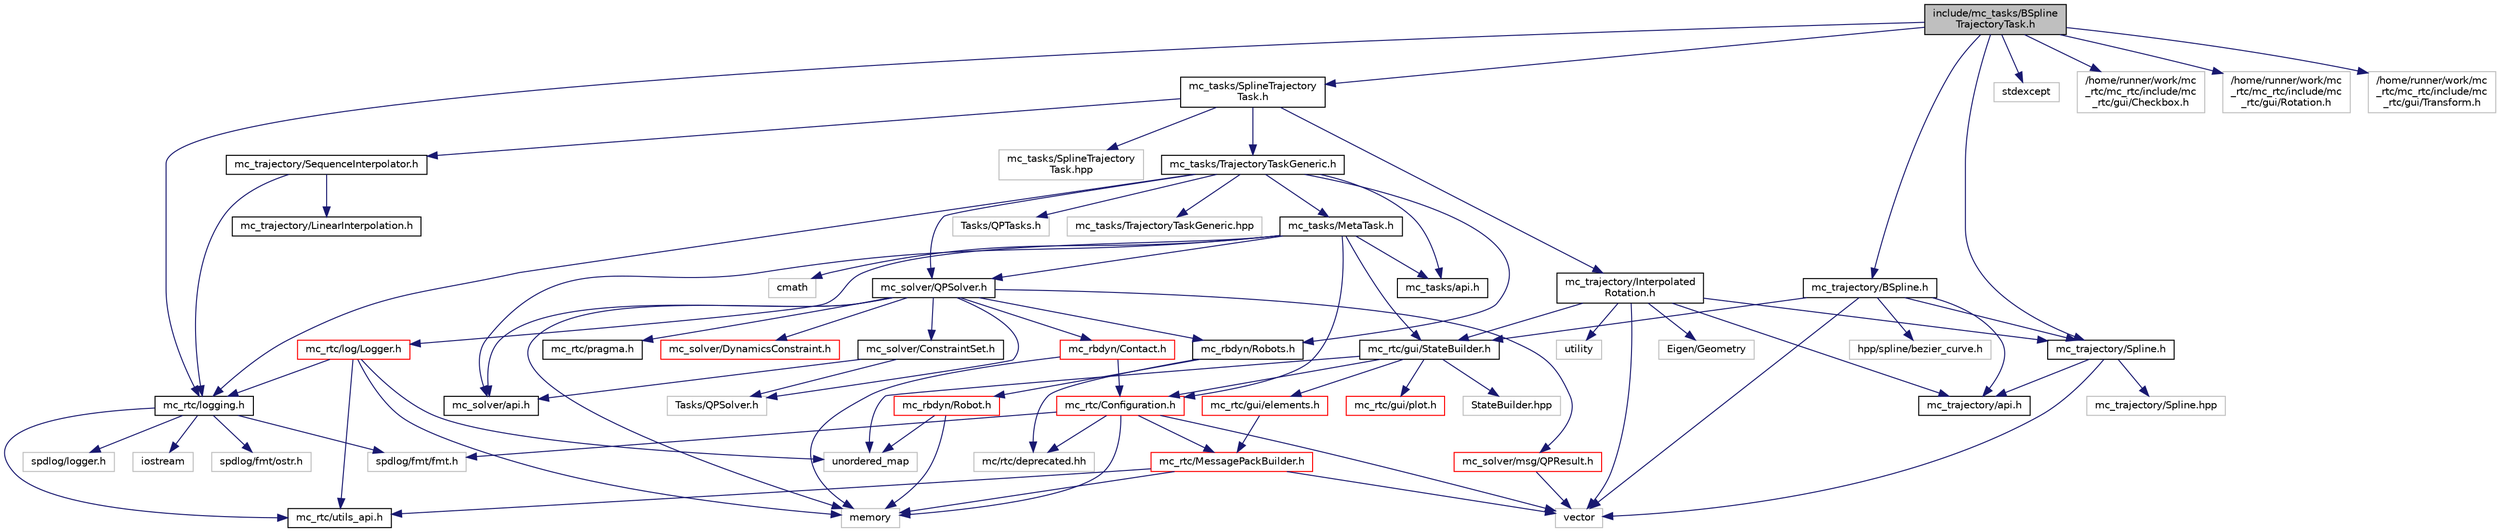 digraph "include/mc_tasks/BSplineTrajectoryTask.h"
{
 // INTERACTIVE_SVG=YES
  edge [fontname="Helvetica",fontsize="10",labelfontname="Helvetica",labelfontsize="10"];
  node [fontname="Helvetica",fontsize="10",shape=record];
  Node0 [label="include/mc_tasks/BSpline\lTrajectoryTask.h",height=0.2,width=0.4,color="black", fillcolor="grey75", style="filled", fontcolor="black"];
  Node0 -> Node1 [color="midnightblue",fontsize="10",style="solid",fontname="Helvetica"];
  Node1 [label="mc_tasks/SplineTrajectory\lTask.h",height=0.2,width=0.4,color="black", fillcolor="white", style="filled",URL="$SplineTrajectoryTask_8h.html"];
  Node1 -> Node2 [color="midnightblue",fontsize="10",style="solid",fontname="Helvetica"];
  Node2 [label="mc_tasks/TrajectoryTaskGeneric.h",height=0.2,width=0.4,color="black", fillcolor="white", style="filled",URL="$TrajectoryTaskGeneric_8h.html"];
  Node2 -> Node3 [color="midnightblue",fontsize="10",style="solid",fontname="Helvetica"];
  Node3 [label="mc_rbdyn/Robots.h",height=0.2,width=0.4,color="black", fillcolor="white", style="filled",URL="$Robots_8h.html"];
  Node3 -> Node4 [color="midnightblue",fontsize="10",style="solid",fontname="Helvetica"];
  Node4 [label="mc_rbdyn/Robot.h",height=0.2,width=0.4,color="red", fillcolor="white", style="filled",URL="$mc__rbdyn_2Robot_8h.html"];
  Node4 -> Node13 [color="midnightblue",fontsize="10",style="solid",fontname="Helvetica"];
  Node13 [label="memory",height=0.2,width=0.4,color="grey75", fillcolor="white", style="filled"];
  Node4 -> Node53 [color="midnightblue",fontsize="10",style="solid",fontname="Helvetica"];
  Node53 [label="unordered_map",height=0.2,width=0.4,color="grey75", fillcolor="white", style="filled"];
  Node3 -> Node14 [color="midnightblue",fontsize="10",style="solid",fontname="Helvetica"];
  Node14 [label="mc/rtc/deprecated.hh",height=0.2,width=0.4,color="grey75", fillcolor="white", style="filled"];
  Node2 -> Node37 [color="midnightblue",fontsize="10",style="solid",fontname="Helvetica"];
  Node37 [label="mc_rtc/logging.h",height=0.2,width=0.4,color="black", fillcolor="white", style="filled",URL="$logging_8h.html"];
  Node37 -> Node20 [color="midnightblue",fontsize="10",style="solid",fontname="Helvetica"];
  Node20 [label="mc_rtc/utils_api.h",height=0.2,width=0.4,color="black", fillcolor="white", style="filled",URL="$utils__api_8h.html"];
  Node37 -> Node38 [color="midnightblue",fontsize="10",style="solid",fontname="Helvetica"];
  Node38 [label="iostream",height=0.2,width=0.4,color="grey75", fillcolor="white", style="filled"];
  Node37 -> Node29 [color="midnightblue",fontsize="10",style="solid",fontname="Helvetica"];
  Node29 [label="spdlog/fmt/fmt.h",height=0.2,width=0.4,color="grey75", fillcolor="white", style="filled"];
  Node37 -> Node39 [color="midnightblue",fontsize="10",style="solid",fontname="Helvetica"];
  Node39 [label="spdlog/fmt/ostr.h",height=0.2,width=0.4,color="grey75", fillcolor="white", style="filled"];
  Node37 -> Node40 [color="midnightblue",fontsize="10",style="solid",fontname="Helvetica"];
  Node40 [label="spdlog/logger.h",height=0.2,width=0.4,color="grey75", fillcolor="white", style="filled"];
  Node2 -> Node55 [color="midnightblue",fontsize="10",style="solid",fontname="Helvetica"];
  Node55 [label="mc_solver/QPSolver.h",height=0.2,width=0.4,color="black", fillcolor="white", style="filled",URL="$QPSolver_8h.html"];
  Node55 -> Node56 [color="midnightblue",fontsize="10",style="solid",fontname="Helvetica"];
  Node56 [label="mc_rbdyn/Contact.h",height=0.2,width=0.4,color="red", fillcolor="white", style="filled",URL="$mc__rbdyn_2Contact_8h.html"];
  Node56 -> Node18 [color="midnightblue",fontsize="10",style="solid",fontname="Helvetica"];
  Node18 [label="mc_rtc/Configuration.h",height=0.2,width=0.4,color="red", fillcolor="white", style="filled",URL="$mc__rtc_2Configuration_8h.html"];
  Node18 -> Node19 [color="midnightblue",fontsize="10",style="solid",fontname="Helvetica"];
  Node19 [label="mc_rtc/MessagePackBuilder.h",height=0.2,width=0.4,color="red", fillcolor="white", style="filled",URL="$MessagePackBuilder_8h.html"];
  Node19 -> Node20 [color="midnightblue",fontsize="10",style="solid",fontname="Helvetica"];
  Node19 -> Node13 [color="midnightblue",fontsize="10",style="solid",fontname="Helvetica"];
  Node19 -> Node26 [color="midnightblue",fontsize="10",style="solid",fontname="Helvetica"];
  Node26 [label="vector",height=0.2,width=0.4,color="grey75", fillcolor="white", style="filled"];
  Node18 -> Node14 [color="midnightblue",fontsize="10",style="solid",fontname="Helvetica"];
  Node18 -> Node13 [color="midnightblue",fontsize="10",style="solid",fontname="Helvetica"];
  Node18 -> Node29 [color="midnightblue",fontsize="10",style="solid",fontname="Helvetica"];
  Node18 -> Node26 [color="midnightblue",fontsize="10",style="solid",fontname="Helvetica"];
  Node56 -> Node13 [color="midnightblue",fontsize="10",style="solid",fontname="Helvetica"];
  Node55 -> Node3 [color="midnightblue",fontsize="10",style="solid",fontname="Helvetica"];
  Node55 -> Node28 [color="midnightblue",fontsize="10",style="solid",fontname="Helvetica"];
  Node28 [label="mc_rtc/pragma.h",height=0.2,width=0.4,color="black", fillcolor="white", style="filled",URL="$pragma_8h.html"];
  Node55 -> Node58 [color="midnightblue",fontsize="10",style="solid",fontname="Helvetica"];
  Node58 [label="mc_solver/ConstraintSet.h",height=0.2,width=0.4,color="black", fillcolor="white", style="filled",URL="$ConstraintSet_8h.html"];
  Node58 -> Node59 [color="midnightblue",fontsize="10",style="solid",fontname="Helvetica"];
  Node59 [label="mc_solver/api.h",height=0.2,width=0.4,color="black", fillcolor="white", style="filled",URL="$mc__solver_2api_8h.html"];
  Node58 -> Node60 [color="midnightblue",fontsize="10",style="solid",fontname="Helvetica"];
  Node60 [label="Tasks/QPSolver.h",height=0.2,width=0.4,color="grey75", fillcolor="white", style="filled"];
  Node55 -> Node61 [color="midnightblue",fontsize="10",style="solid",fontname="Helvetica"];
  Node61 [label="mc_solver/DynamicsConstraint.h",height=0.2,width=0.4,color="red", fillcolor="white", style="filled",URL="$DynamicsConstraint_8h.html"];
  Node55 -> Node59 [color="midnightblue",fontsize="10",style="solid",fontname="Helvetica"];
  Node55 -> Node65 [color="midnightblue",fontsize="10",style="solid",fontname="Helvetica"];
  Node65 [label="mc_solver/msg/QPResult.h",height=0.2,width=0.4,color="red", fillcolor="white", style="filled",URL="$QPResult_8h.html"];
  Node65 -> Node26 [color="midnightblue",fontsize="10",style="solid",fontname="Helvetica"];
  Node55 -> Node60 [color="midnightblue",fontsize="10",style="solid",fontname="Helvetica"];
  Node55 -> Node13 [color="midnightblue",fontsize="10",style="solid",fontname="Helvetica"];
  Node2 -> Node70 [color="midnightblue",fontsize="10",style="solid",fontname="Helvetica"];
  Node70 [label="mc_tasks/MetaTask.h",height=0.2,width=0.4,color="black", fillcolor="white", style="filled",URL="$MetaTask_8h.html"];
  Node70 -> Node18 [color="midnightblue",fontsize="10",style="solid",fontname="Helvetica"];
  Node70 -> Node71 [color="midnightblue",fontsize="10",style="solid",fontname="Helvetica"];
  Node71 [label="mc_rtc/gui/StateBuilder.h",height=0.2,width=0.4,color="black", fillcolor="white", style="filled",URL="$StateBuilder_8h.html"];
  Node71 -> Node18 [color="midnightblue",fontsize="10",style="solid",fontname="Helvetica"];
  Node71 -> Node72 [color="midnightblue",fontsize="10",style="solid",fontname="Helvetica"];
  Node72 [label="mc_rtc/gui/elements.h",height=0.2,width=0.4,color="red", fillcolor="white", style="filled",URL="$elements_8h.html"];
  Node72 -> Node19 [color="midnightblue",fontsize="10",style="solid",fontname="Helvetica"];
  Node71 -> Node74 [color="midnightblue",fontsize="10",style="solid",fontname="Helvetica"];
  Node74 [label="mc_rtc/gui/plot.h",height=0.2,width=0.4,color="red", fillcolor="white", style="filled",URL="$plot_8h.html"];
  Node71 -> Node53 [color="midnightblue",fontsize="10",style="solid",fontname="Helvetica"];
  Node71 -> Node85 [color="midnightblue",fontsize="10",style="solid",fontname="Helvetica"];
  Node85 [label="StateBuilder.hpp",height=0.2,width=0.4,color="grey75", fillcolor="white", style="filled"];
  Node70 -> Node86 [color="midnightblue",fontsize="10",style="solid",fontname="Helvetica"];
  Node86 [label="mc_rtc/log/Logger.h",height=0.2,width=0.4,color="red", fillcolor="white", style="filled",URL="$Logger_8h.html"];
  Node86 -> Node37 [color="midnightblue",fontsize="10",style="solid",fontname="Helvetica"];
  Node86 -> Node20 [color="midnightblue",fontsize="10",style="solid",fontname="Helvetica"];
  Node86 -> Node13 [color="midnightblue",fontsize="10",style="solid",fontname="Helvetica"];
  Node86 -> Node53 [color="midnightblue",fontsize="10",style="solid",fontname="Helvetica"];
  Node70 -> Node55 [color="midnightblue",fontsize="10",style="solid",fontname="Helvetica"];
  Node70 -> Node59 [color="midnightblue",fontsize="10",style="solid",fontname="Helvetica"];
  Node70 -> Node88 [color="midnightblue",fontsize="10",style="solid",fontname="Helvetica"];
  Node88 [label="mc_tasks/api.h",height=0.2,width=0.4,color="black", fillcolor="white", style="filled",URL="$mc__tasks_2api_8h.html"];
  Node70 -> Node89 [color="midnightblue",fontsize="10",style="solid",fontname="Helvetica"];
  Node89 [label="cmath",height=0.2,width=0.4,color="grey75", fillcolor="white", style="filled"];
  Node2 -> Node88 [color="midnightblue",fontsize="10",style="solid",fontname="Helvetica"];
  Node2 -> Node90 [color="midnightblue",fontsize="10",style="solid",fontname="Helvetica"];
  Node90 [label="Tasks/QPTasks.h",height=0.2,width=0.4,color="grey75", fillcolor="white", style="filled"];
  Node2 -> Node91 [color="midnightblue",fontsize="10",style="solid",fontname="Helvetica"];
  Node91 [label="mc_tasks/TrajectoryTaskGeneric.hpp",height=0.2,width=0.4,color="grey75", fillcolor="white", style="filled"];
  Node1 -> Node92 [color="midnightblue",fontsize="10",style="solid",fontname="Helvetica"];
  Node92 [label="mc_trajectory/Interpolated\lRotation.h",height=0.2,width=0.4,color="black", fillcolor="white", style="filled",URL="$InterpolatedRotation_8h.html"];
  Node92 -> Node71 [color="midnightblue",fontsize="10",style="solid",fontname="Helvetica"];
  Node92 -> Node93 [color="midnightblue",fontsize="10",style="solid",fontname="Helvetica"];
  Node93 [label="mc_trajectory/Spline.h",height=0.2,width=0.4,color="black", fillcolor="white", style="filled",URL="$Spline_8h.html"];
  Node93 -> Node94 [color="midnightblue",fontsize="10",style="solid",fontname="Helvetica"];
  Node94 [label="mc_trajectory/api.h",height=0.2,width=0.4,color="black", fillcolor="white", style="filled",URL="$mc__trajectory_2api_8h.html"];
  Node93 -> Node26 [color="midnightblue",fontsize="10",style="solid",fontname="Helvetica"];
  Node93 -> Node95 [color="midnightblue",fontsize="10",style="solid",fontname="Helvetica"];
  Node95 [label="mc_trajectory/Spline.hpp",height=0.2,width=0.4,color="grey75", fillcolor="white", style="filled"];
  Node92 -> Node94 [color="midnightblue",fontsize="10",style="solid",fontname="Helvetica"];
  Node92 -> Node96 [color="midnightblue",fontsize="10",style="solid",fontname="Helvetica"];
  Node96 [label="Eigen/Geometry",height=0.2,width=0.4,color="grey75", fillcolor="white", style="filled"];
  Node92 -> Node97 [color="midnightblue",fontsize="10",style="solid",fontname="Helvetica"];
  Node97 [label="utility",height=0.2,width=0.4,color="grey75", fillcolor="white", style="filled"];
  Node92 -> Node26 [color="midnightblue",fontsize="10",style="solid",fontname="Helvetica"];
  Node1 -> Node98 [color="midnightblue",fontsize="10",style="solid",fontname="Helvetica"];
  Node98 [label="mc_trajectory/SequenceInterpolator.h",height=0.2,width=0.4,color="black", fillcolor="white", style="filled",URL="$SequenceInterpolator_8h.html"];
  Node98 -> Node37 [color="midnightblue",fontsize="10",style="solid",fontname="Helvetica"];
  Node98 -> Node99 [color="midnightblue",fontsize="10",style="solid",fontname="Helvetica"];
  Node99 [label="mc_trajectory/LinearInterpolation.h",height=0.2,width=0.4,color="black", fillcolor="white", style="filled",URL="$LinearInterpolation_8h.html"];
  Node1 -> Node100 [color="midnightblue",fontsize="10",style="solid",fontname="Helvetica"];
  Node100 [label="mc_tasks/SplineTrajectory\lTask.hpp",height=0.2,width=0.4,color="grey75", fillcolor="white", style="filled"];
  Node0 -> Node37 [color="midnightblue",fontsize="10",style="solid",fontname="Helvetica"];
  Node0 -> Node93 [color="midnightblue",fontsize="10",style="solid",fontname="Helvetica"];
  Node0 -> Node101 [color="midnightblue",fontsize="10",style="solid",fontname="Helvetica"];
  Node101 [label="stdexcept",height=0.2,width=0.4,color="grey75", fillcolor="white", style="filled"];
  Node0 -> Node102 [color="midnightblue",fontsize="10",style="solid",fontname="Helvetica"];
  Node102 [label="/home/runner/work/mc\l_rtc/mc_rtc/include/mc\l_rtc/gui/Checkbox.h",height=0.2,width=0.4,color="grey75", fillcolor="white", style="filled"];
  Node0 -> Node103 [color="midnightblue",fontsize="10",style="solid",fontname="Helvetica"];
  Node103 [label="/home/runner/work/mc\l_rtc/mc_rtc/include/mc\l_rtc/gui/Rotation.h",height=0.2,width=0.4,color="grey75", fillcolor="white", style="filled"];
  Node0 -> Node104 [color="midnightblue",fontsize="10",style="solid",fontname="Helvetica"];
  Node104 [label="/home/runner/work/mc\l_rtc/mc_rtc/include/mc\l_rtc/gui/Transform.h",height=0.2,width=0.4,color="grey75", fillcolor="white", style="filled"];
  Node0 -> Node105 [color="midnightblue",fontsize="10",style="solid",fontname="Helvetica"];
  Node105 [label="mc_trajectory/BSpline.h",height=0.2,width=0.4,color="black", fillcolor="white", style="filled",URL="$BSpline_8h.html"];
  Node105 -> Node71 [color="midnightblue",fontsize="10",style="solid",fontname="Helvetica"];
  Node105 -> Node93 [color="midnightblue",fontsize="10",style="solid",fontname="Helvetica"];
  Node105 -> Node94 [color="midnightblue",fontsize="10",style="solid",fontname="Helvetica"];
  Node105 -> Node106 [color="midnightblue",fontsize="10",style="solid",fontname="Helvetica"];
  Node106 [label="hpp/spline/bezier_curve.h",height=0.2,width=0.4,color="grey75", fillcolor="white", style="filled"];
  Node105 -> Node26 [color="midnightblue",fontsize="10",style="solid",fontname="Helvetica"];
}
